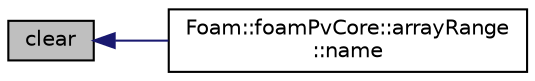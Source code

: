 digraph "clear"
{
  bgcolor="transparent";
  edge [fontname="Helvetica",fontsize="10",labelfontname="Helvetica",labelfontsize="10"];
  node [fontname="Helvetica",fontsize="10",shape=record];
  rankdir="LR";
  Node1 [label="clear",height=0.2,width=0.4,color="black", fillcolor="grey75", style="filled" fontcolor="black"];
  Node1 -> Node2 [dir="back",color="midnightblue",fontsize="10",style="solid",fontname="Helvetica"];
  Node2 [label="Foam::foamPvCore::arrayRange\l::name",height=0.2,width=0.4,color="black",URL="$classFoam_1_1foamPvCore_1_1arrayRange.html#a862958aa3c2b9bf36903f1f0f2e81c54",tooltip="Return the name. "];
}

